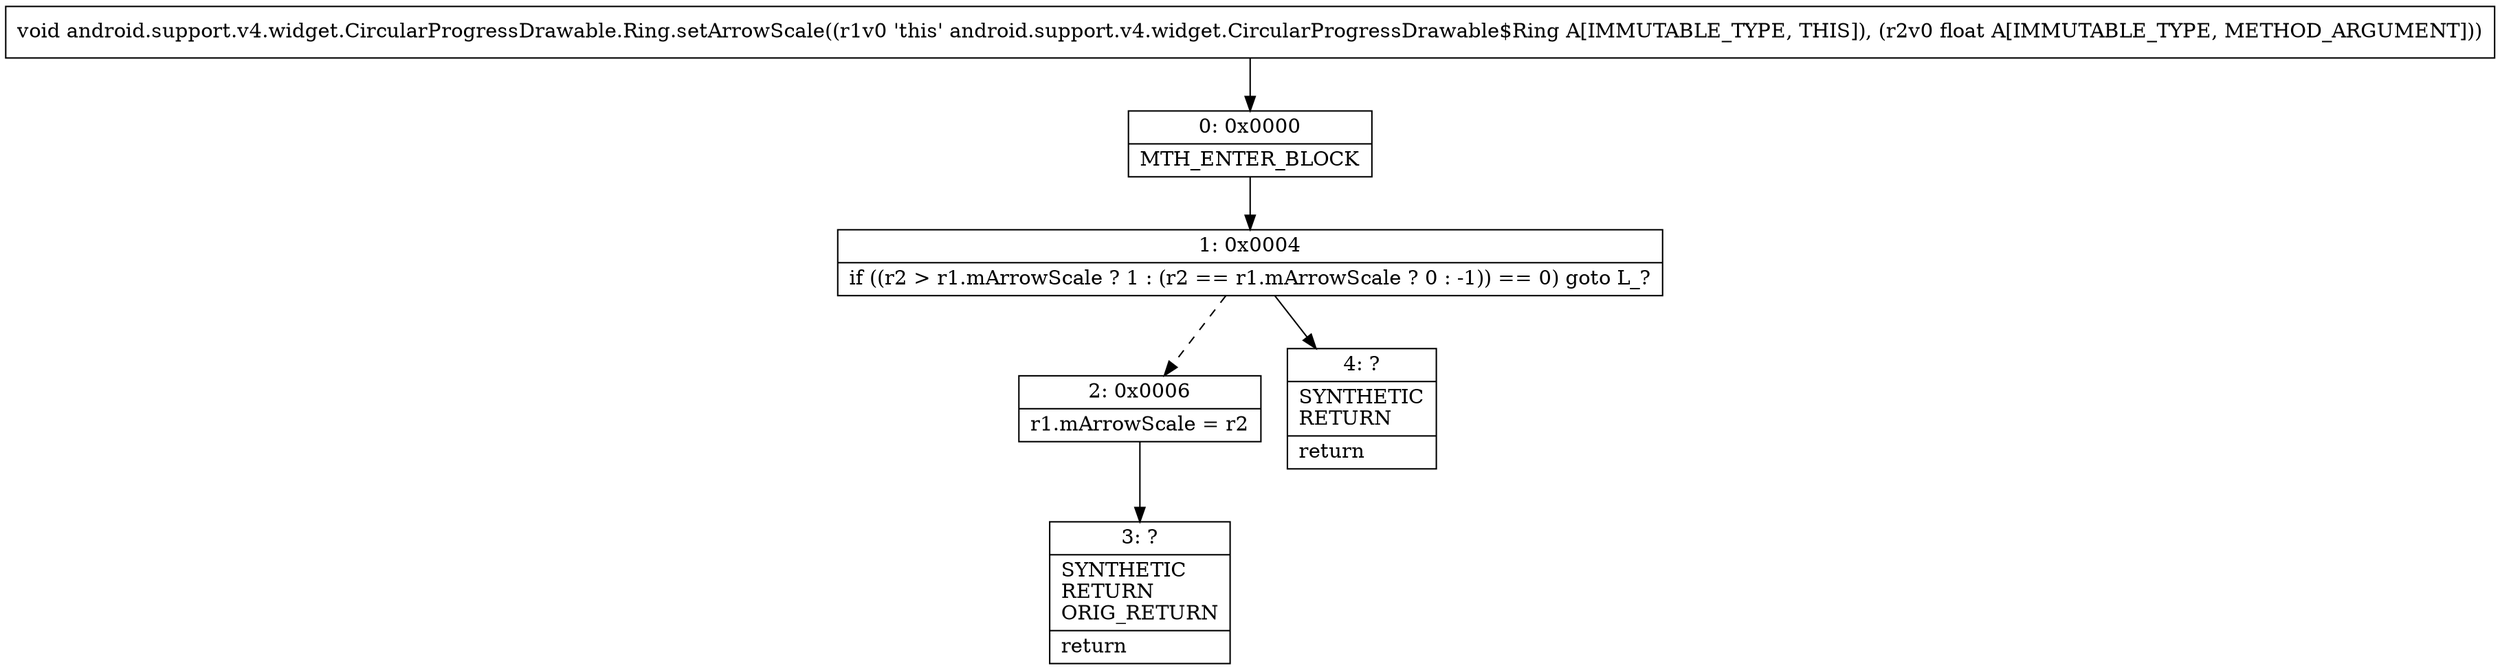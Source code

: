 digraph "CFG forandroid.support.v4.widget.CircularProgressDrawable.Ring.setArrowScale(F)V" {
Node_0 [shape=record,label="{0\:\ 0x0000|MTH_ENTER_BLOCK\l}"];
Node_1 [shape=record,label="{1\:\ 0x0004|if ((r2 \> r1.mArrowScale ? 1 : (r2 == r1.mArrowScale ? 0 : \-1)) == 0) goto L_?\l}"];
Node_2 [shape=record,label="{2\:\ 0x0006|r1.mArrowScale = r2\l}"];
Node_3 [shape=record,label="{3\:\ ?|SYNTHETIC\lRETURN\lORIG_RETURN\l|return\l}"];
Node_4 [shape=record,label="{4\:\ ?|SYNTHETIC\lRETURN\l|return\l}"];
MethodNode[shape=record,label="{void android.support.v4.widget.CircularProgressDrawable.Ring.setArrowScale((r1v0 'this' android.support.v4.widget.CircularProgressDrawable$Ring A[IMMUTABLE_TYPE, THIS]), (r2v0 float A[IMMUTABLE_TYPE, METHOD_ARGUMENT])) }"];
MethodNode -> Node_0;
Node_0 -> Node_1;
Node_1 -> Node_2[style=dashed];
Node_1 -> Node_4;
Node_2 -> Node_3;
}

